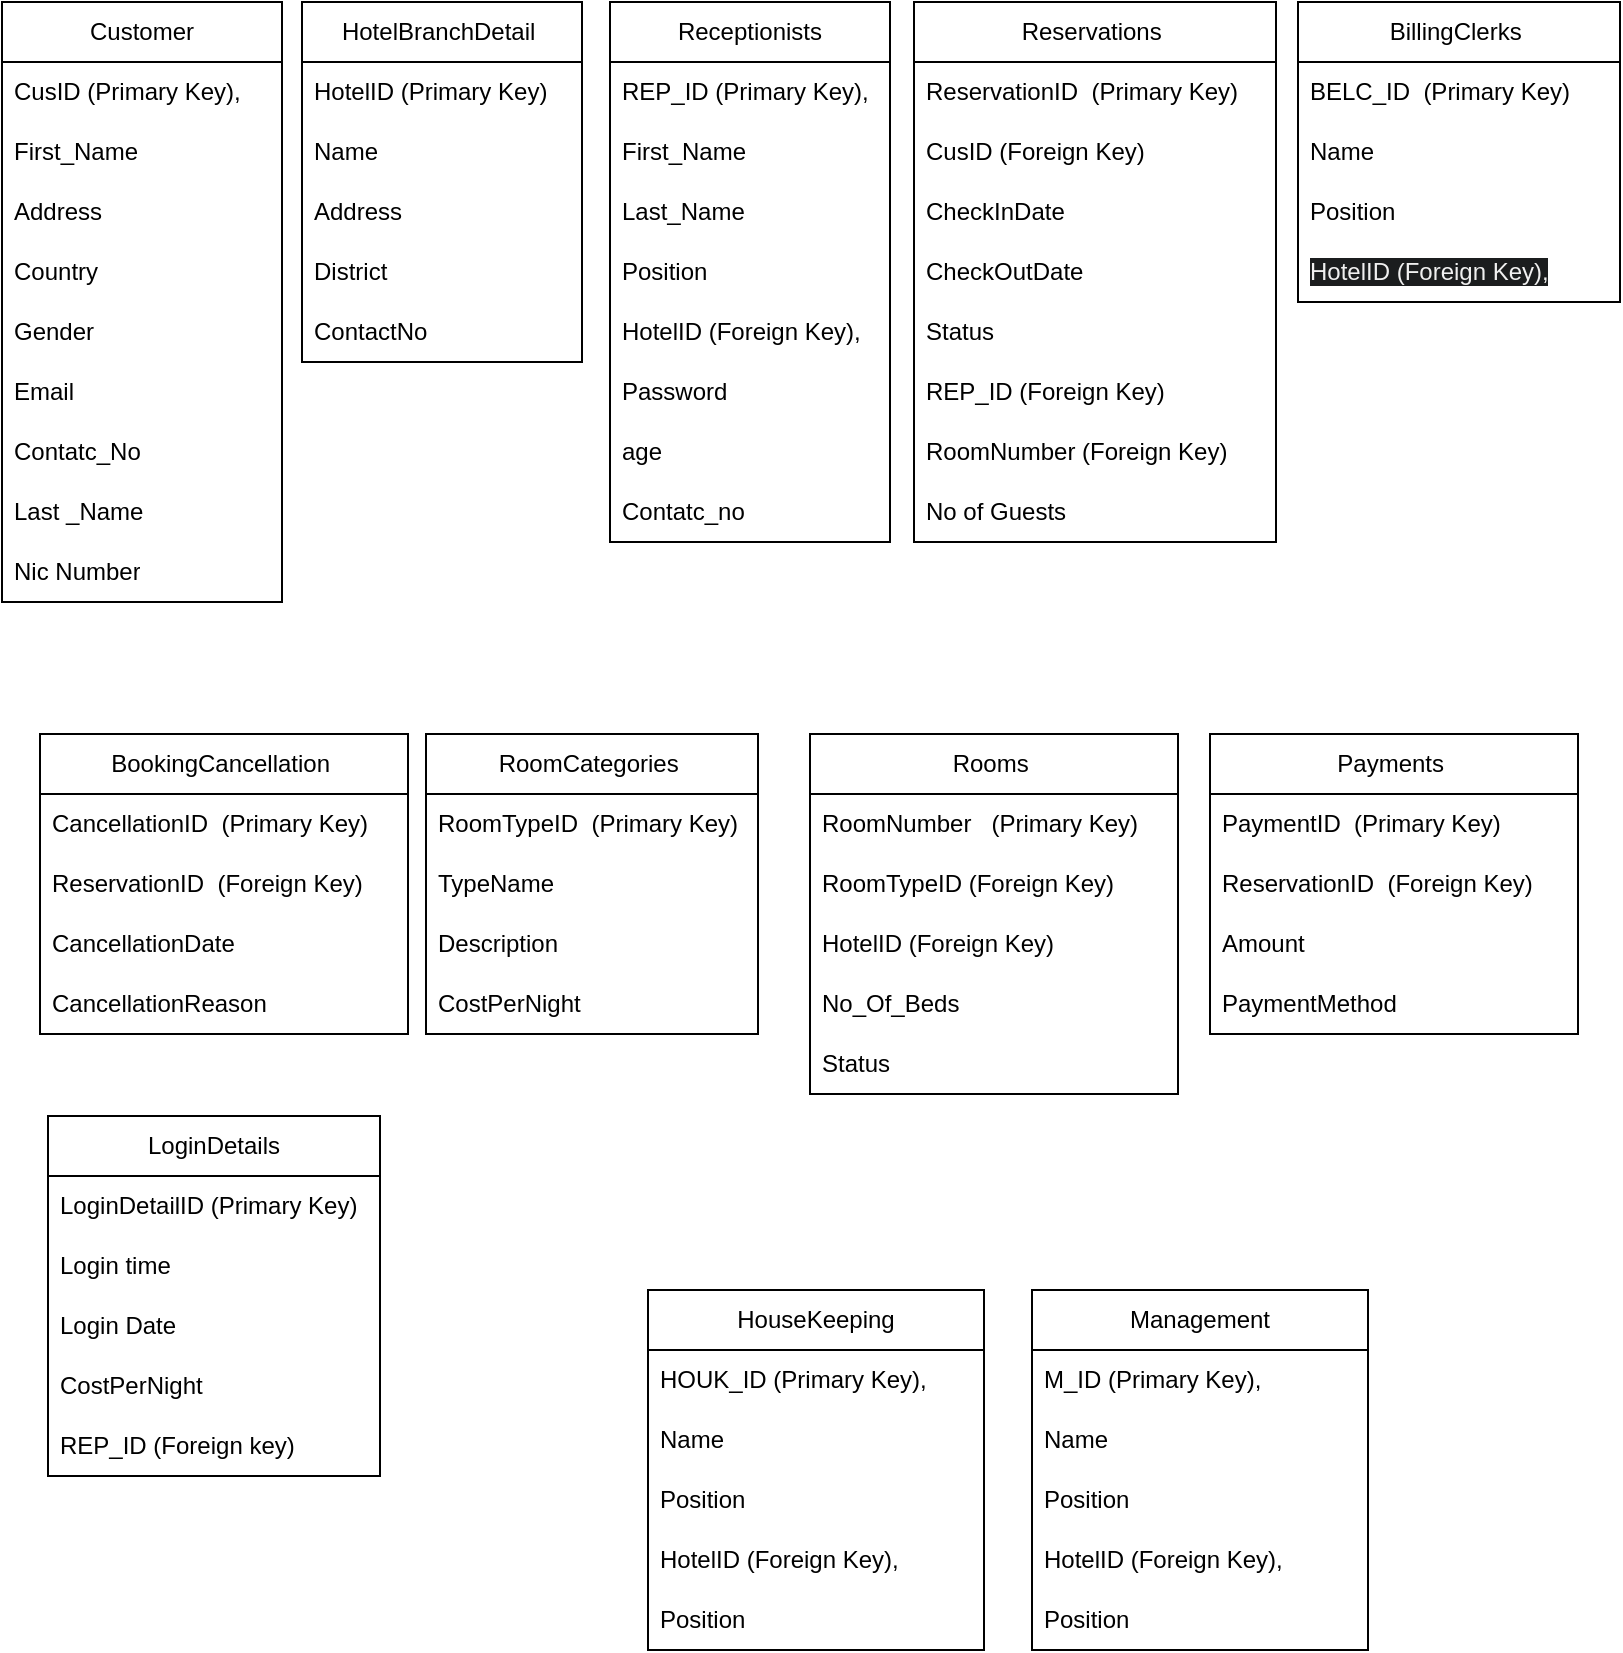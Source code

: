 <mxfile version="23.0.2" type="device">
  <diagram name="Page-1" id="SreyxP_jM1yPaFWcH0MW">
    <mxGraphModel dx="1276" dy="606" grid="0" gridSize="10" guides="1" tooltips="1" connect="1" arrows="1" fold="1" page="1" pageScale="1" pageWidth="850" pageHeight="1100" math="0" shadow="0">
      <root>
        <mxCell id="0" />
        <mxCell id="1" parent="0" />
        <mxCell id="x8Vk9N2oheQrWazXi7zm-5" value="Receptionists" style="swimlane;fontStyle=0;childLayout=stackLayout;horizontal=1;startSize=30;horizontalStack=0;resizeParent=1;resizeParentMax=0;resizeLast=0;collapsible=1;marginBottom=0;whiteSpace=wrap;html=1;" parent="1" vertex="1">
          <mxGeometry x="317" y="16" width="140" height="270" as="geometry">
            <mxRectangle x="549" y="50" width="114" height="87" as="alternateBounds" />
          </mxGeometry>
        </mxCell>
        <mxCell id="x8Vk9N2oheQrWazXi7zm-6" value="REP_ID (Primary Key)," style="text;strokeColor=none;fillColor=none;align=left;verticalAlign=middle;spacingLeft=4;spacingRight=4;overflow=hidden;points=[[0,0.5],[1,0.5]];portConstraint=eastwest;rotatable=0;whiteSpace=wrap;html=1;" parent="x8Vk9N2oheQrWazXi7zm-5" vertex="1">
          <mxGeometry y="30" width="140" height="30" as="geometry" />
        </mxCell>
        <mxCell id="x8Vk9N2oheQrWazXi7zm-7" value="First_Name" style="text;strokeColor=none;fillColor=none;align=left;verticalAlign=middle;spacingLeft=4;spacingRight=4;overflow=hidden;points=[[0,0.5],[1,0.5]];portConstraint=eastwest;rotatable=0;whiteSpace=wrap;html=1;" parent="x8Vk9N2oheQrWazXi7zm-5" vertex="1">
          <mxGeometry y="60" width="140" height="30" as="geometry" />
        </mxCell>
        <mxCell id="x8Vk9N2oheQrWazXi7zm-96" value="Last_Name" style="text;strokeColor=none;fillColor=none;align=left;verticalAlign=middle;spacingLeft=4;spacingRight=4;overflow=hidden;points=[[0,0.5],[1,0.5]];portConstraint=eastwest;rotatable=0;whiteSpace=wrap;html=1;" parent="x8Vk9N2oheQrWazXi7zm-5" vertex="1">
          <mxGeometry y="90" width="140" height="30" as="geometry" />
        </mxCell>
        <mxCell id="x8Vk9N2oheQrWazXi7zm-8" value="Position&amp;nbsp;" style="text;strokeColor=none;fillColor=none;align=left;verticalAlign=middle;spacingLeft=4;spacingRight=4;overflow=hidden;points=[[0,0.5],[1,0.5]];portConstraint=eastwest;rotatable=0;whiteSpace=wrap;html=1;" parent="x8Vk9N2oheQrWazXi7zm-5" vertex="1">
          <mxGeometry y="120" width="140" height="30" as="geometry" />
        </mxCell>
        <mxCell id="x8Vk9N2oheQrWazXi7zm-22" value="HotelID (Foreign Key)," style="text;strokeColor=none;fillColor=none;align=left;verticalAlign=middle;spacingLeft=4;spacingRight=4;overflow=hidden;points=[[0,0.5],[1,0.5]];portConstraint=eastwest;rotatable=0;whiteSpace=wrap;html=1;" parent="x8Vk9N2oheQrWazXi7zm-5" vertex="1">
          <mxGeometry y="150" width="140" height="30" as="geometry" />
        </mxCell>
        <mxCell id="x8Vk9N2oheQrWazXi7zm-95" value="Password" style="text;strokeColor=none;fillColor=none;align=left;verticalAlign=middle;spacingLeft=4;spacingRight=4;overflow=hidden;points=[[0,0.5],[1,0.5]];portConstraint=eastwest;rotatable=0;whiteSpace=wrap;html=1;" parent="x8Vk9N2oheQrWazXi7zm-5" vertex="1">
          <mxGeometry y="180" width="140" height="30" as="geometry" />
        </mxCell>
        <mxCell id="8ZPtFb6ZpbPKIC6yBNwS-1" value="age" style="text;strokeColor=none;fillColor=none;align=left;verticalAlign=middle;spacingLeft=4;spacingRight=4;overflow=hidden;points=[[0,0.5],[1,0.5]];portConstraint=eastwest;rotatable=0;whiteSpace=wrap;html=1;" parent="x8Vk9N2oheQrWazXi7zm-5" vertex="1">
          <mxGeometry y="210" width="140" height="30" as="geometry" />
        </mxCell>
        <mxCell id="8ZPtFb6ZpbPKIC6yBNwS-2" value="Contatc_no" style="text;strokeColor=none;fillColor=none;align=left;verticalAlign=middle;spacingLeft=4;spacingRight=4;overflow=hidden;points=[[0,0.5],[1,0.5]];portConstraint=eastwest;rotatable=0;whiteSpace=wrap;html=1;" parent="x8Vk9N2oheQrWazXi7zm-5" vertex="1">
          <mxGeometry y="240" width="140" height="30" as="geometry" />
        </mxCell>
        <mxCell id="x8Vk9N2oheQrWazXi7zm-9" value="HotelBranchDetail&amp;nbsp;" style="swimlane;fontStyle=0;childLayout=stackLayout;horizontal=1;startSize=30;horizontalStack=0;resizeParent=1;resizeParentMax=0;resizeLast=0;collapsible=1;marginBottom=0;whiteSpace=wrap;html=1;" parent="1" vertex="1">
          <mxGeometry x="163" y="16" width="140" height="180" as="geometry">
            <mxRectangle x="255" y="102" width="63" height="30" as="alternateBounds" />
          </mxGeometry>
        </mxCell>
        <mxCell id="x8Vk9N2oheQrWazXi7zm-10" value="HotelID (Primary Key)" style="text;strokeColor=none;fillColor=none;align=left;verticalAlign=middle;spacingLeft=4;spacingRight=4;overflow=hidden;points=[[0,0.5],[1,0.5]];portConstraint=eastwest;rotatable=0;whiteSpace=wrap;html=1;" parent="x8Vk9N2oheQrWazXi7zm-9" vertex="1">
          <mxGeometry y="30" width="140" height="30" as="geometry" />
        </mxCell>
        <mxCell id="x8Vk9N2oheQrWazXi7zm-11" value="Name" style="text;strokeColor=none;fillColor=none;align=left;verticalAlign=middle;spacingLeft=4;spacingRight=4;overflow=hidden;points=[[0,0.5],[1,0.5]];portConstraint=eastwest;rotatable=0;whiteSpace=wrap;html=1;" parent="x8Vk9N2oheQrWazXi7zm-9" vertex="1">
          <mxGeometry y="60" width="140" height="30" as="geometry" />
        </mxCell>
        <mxCell id="x8Vk9N2oheQrWazXi7zm-12" value="Address" style="text;strokeColor=none;fillColor=none;align=left;verticalAlign=middle;spacingLeft=4;spacingRight=4;overflow=hidden;points=[[0,0.5],[1,0.5]];portConstraint=eastwest;rotatable=0;whiteSpace=wrap;html=1;" parent="x8Vk9N2oheQrWazXi7zm-9" vertex="1">
          <mxGeometry y="90" width="140" height="30" as="geometry" />
        </mxCell>
        <mxCell id="x8Vk9N2oheQrWazXi7zm-13" value="District" style="text;strokeColor=none;fillColor=none;align=left;verticalAlign=middle;spacingLeft=4;spacingRight=4;overflow=hidden;points=[[0,0.5],[1,0.5]];portConstraint=eastwest;rotatable=0;whiteSpace=wrap;html=1;" parent="x8Vk9N2oheQrWazXi7zm-9" vertex="1">
          <mxGeometry y="120" width="140" height="30" as="geometry" />
        </mxCell>
        <mxCell id="rf_0G1fT5T1i6luG7WSL-1" value="ContactNo" style="text;strokeColor=none;fillColor=none;align=left;verticalAlign=middle;spacingLeft=4;spacingRight=4;overflow=hidden;points=[[0,0.5],[1,0.5]];portConstraint=eastwest;rotatable=0;whiteSpace=wrap;html=1;" parent="x8Vk9N2oheQrWazXi7zm-9" vertex="1">
          <mxGeometry y="150" width="140" height="30" as="geometry" />
        </mxCell>
        <mxCell id="x8Vk9N2oheQrWazXi7zm-14" value="Customer" style="swimlane;fontStyle=0;childLayout=stackLayout;horizontal=1;startSize=30;horizontalStack=0;resizeParent=1;resizeParentMax=0;resizeLast=0;collapsible=1;marginBottom=0;whiteSpace=wrap;html=1;" parent="1" vertex="1">
          <mxGeometry x="13" y="16" width="140" height="300" as="geometry" />
        </mxCell>
        <mxCell id="x8Vk9N2oheQrWazXi7zm-15" value="CusID (Primary Key)," style="text;strokeColor=none;fillColor=none;align=left;verticalAlign=middle;spacingLeft=4;spacingRight=4;overflow=hidden;points=[[0,0.5],[1,0.5]];portConstraint=eastwest;rotatable=0;whiteSpace=wrap;html=1;" parent="x8Vk9N2oheQrWazXi7zm-14" vertex="1">
          <mxGeometry y="30" width="140" height="30" as="geometry" />
        </mxCell>
        <mxCell id="x8Vk9N2oheQrWazXi7zm-16" value="First_Name" style="text;strokeColor=none;fillColor=none;align=left;verticalAlign=middle;spacingLeft=4;spacingRight=4;overflow=hidden;points=[[0,0.5],[1,0.5]];portConstraint=eastwest;rotatable=0;whiteSpace=wrap;html=1;" parent="x8Vk9N2oheQrWazXi7zm-14" vertex="1">
          <mxGeometry y="60" width="140" height="30" as="geometry" />
        </mxCell>
        <mxCell id="x8Vk9N2oheQrWazXi7zm-17" value="Address" style="text;strokeColor=none;fillColor=none;align=left;verticalAlign=middle;spacingLeft=4;spacingRight=4;overflow=hidden;points=[[0,0.5],[1,0.5]];portConstraint=eastwest;rotatable=0;whiteSpace=wrap;html=1;" parent="x8Vk9N2oheQrWazXi7zm-14" vertex="1">
          <mxGeometry y="90" width="140" height="30" as="geometry" />
        </mxCell>
        <mxCell id="x8Vk9N2oheQrWazXi7zm-18" value="Country" style="text;strokeColor=none;fillColor=none;align=left;verticalAlign=middle;spacingLeft=4;spacingRight=4;overflow=hidden;points=[[0,0.5],[1,0.5]];portConstraint=eastwest;rotatable=0;whiteSpace=wrap;html=1;" parent="x8Vk9N2oheQrWazXi7zm-14" vertex="1">
          <mxGeometry y="120" width="140" height="30" as="geometry" />
        </mxCell>
        <mxCell id="x8Vk9N2oheQrWazXi7zm-19" value="Gender" style="text;strokeColor=none;fillColor=none;align=left;verticalAlign=middle;spacingLeft=4;spacingRight=4;overflow=hidden;points=[[0,0.5],[1,0.5]];portConstraint=eastwest;rotatable=0;whiteSpace=wrap;html=1;" parent="x8Vk9N2oheQrWazXi7zm-14" vertex="1">
          <mxGeometry y="150" width="140" height="30" as="geometry" />
        </mxCell>
        <mxCell id="x8Vk9N2oheQrWazXi7zm-20" value="Email" style="text;strokeColor=none;fillColor=none;align=left;verticalAlign=middle;spacingLeft=4;spacingRight=4;overflow=hidden;points=[[0,0.5],[1,0.5]];portConstraint=eastwest;rotatable=0;whiteSpace=wrap;html=1;" parent="x8Vk9N2oheQrWazXi7zm-14" vertex="1">
          <mxGeometry y="180" width="140" height="30" as="geometry" />
        </mxCell>
        <mxCell id="x8Vk9N2oheQrWazXi7zm-21" value="Contatc_No" style="text;strokeColor=none;fillColor=none;align=left;verticalAlign=middle;spacingLeft=4;spacingRight=4;overflow=hidden;points=[[0,0.5],[1,0.5]];portConstraint=eastwest;rotatable=0;whiteSpace=wrap;html=1;" parent="x8Vk9N2oheQrWazXi7zm-14" vertex="1">
          <mxGeometry y="210" width="140" height="30" as="geometry" />
        </mxCell>
        <mxCell id="1UYwV36noJyVOJPW6krF-1" value="Last _Name" style="text;strokeColor=none;fillColor=none;align=left;verticalAlign=middle;spacingLeft=4;spacingRight=4;overflow=hidden;points=[[0,0.5],[1,0.5]];portConstraint=eastwest;rotatable=0;whiteSpace=wrap;html=1;" parent="x8Vk9N2oheQrWazXi7zm-14" vertex="1">
          <mxGeometry y="240" width="140" height="30" as="geometry" />
        </mxCell>
        <mxCell id="jl8sMAaMoOpxOErg7GL6-1" value="Nic Number" style="text;strokeColor=none;fillColor=none;align=left;verticalAlign=middle;spacingLeft=4;spacingRight=4;overflow=hidden;points=[[0,0.5],[1,0.5]];portConstraint=eastwest;rotatable=0;whiteSpace=wrap;html=1;" parent="x8Vk9N2oheQrWazXi7zm-14" vertex="1">
          <mxGeometry y="270" width="140" height="30" as="geometry" />
        </mxCell>
        <mxCell id="x8Vk9N2oheQrWazXi7zm-37" value="BillingClerks&amp;nbsp;" style="swimlane;fontStyle=0;childLayout=stackLayout;horizontal=1;startSize=30;horizontalStack=0;resizeParent=1;resizeParentMax=0;resizeLast=0;collapsible=1;marginBottom=0;whiteSpace=wrap;html=1;" parent="1" vertex="1">
          <mxGeometry x="661" y="16" width="161" height="150" as="geometry">
            <mxRectangle x="255" y="102" width="63" height="30" as="alternateBounds" />
          </mxGeometry>
        </mxCell>
        <mxCell id="x8Vk9N2oheQrWazXi7zm-38" value="BELC_ID&amp;nbsp;&amp;nbsp;(Primary Key)" style="text;strokeColor=none;fillColor=none;align=left;verticalAlign=middle;spacingLeft=4;spacingRight=4;overflow=hidden;points=[[0,0.5],[1,0.5]];portConstraint=eastwest;rotatable=0;whiteSpace=wrap;html=1;" parent="x8Vk9N2oheQrWazXi7zm-37" vertex="1">
          <mxGeometry y="30" width="161" height="30" as="geometry" />
        </mxCell>
        <mxCell id="x8Vk9N2oheQrWazXi7zm-39" value="Name" style="text;strokeColor=none;fillColor=none;align=left;verticalAlign=middle;spacingLeft=4;spacingRight=4;overflow=hidden;points=[[0,0.5],[1,0.5]];portConstraint=eastwest;rotatable=0;whiteSpace=wrap;html=1;" parent="x8Vk9N2oheQrWazXi7zm-37" vertex="1">
          <mxGeometry y="60" width="161" height="30" as="geometry" />
        </mxCell>
        <mxCell id="x8Vk9N2oheQrWazXi7zm-40" value="Position&amp;nbsp;" style="text;strokeColor=none;fillColor=none;align=left;verticalAlign=middle;spacingLeft=4;spacingRight=4;overflow=hidden;points=[[0,0.5],[1,0.5]];portConstraint=eastwest;rotatable=0;whiteSpace=wrap;html=1;" parent="x8Vk9N2oheQrWazXi7zm-37" vertex="1">
          <mxGeometry y="90" width="161" height="30" as="geometry" />
        </mxCell>
        <mxCell id="x8Vk9N2oheQrWazXi7zm-41" value="&lt;span style=&quot;color: rgb(240, 240, 240); font-family: Helvetica; font-size: 12px; font-style: normal; font-variant-ligatures: normal; font-variant-caps: normal; font-weight: 400; letter-spacing: normal; orphans: 2; text-align: left; text-indent: 0px; text-transform: none; widows: 2; word-spacing: 0px; -webkit-text-stroke-width: 0px; background-color: rgb(27, 29, 30); text-decoration-thickness: initial; text-decoration-style: initial; text-decoration-color: initial; float: none; display: inline !important;&quot;&gt;HotelID (Foreign Key),&lt;/span&gt;" style="text;strokeColor=none;fillColor=none;align=left;verticalAlign=middle;spacingLeft=4;spacingRight=4;overflow=hidden;points=[[0,0.5],[1,0.5]];portConstraint=eastwest;rotatable=0;whiteSpace=wrap;html=1;" parent="x8Vk9N2oheQrWazXi7zm-37" vertex="1">
          <mxGeometry y="120" width="161" height="30" as="geometry" />
        </mxCell>
        <mxCell id="x8Vk9N2oheQrWazXi7zm-42" value="Reservations&amp;nbsp;" style="swimlane;fontStyle=0;childLayout=stackLayout;horizontal=1;startSize=30;horizontalStack=0;resizeParent=1;resizeParentMax=0;resizeLast=0;collapsible=1;marginBottom=0;whiteSpace=wrap;html=1;" parent="1" vertex="1">
          <mxGeometry x="469" y="16" width="181" height="270" as="geometry">
            <mxRectangle x="255" y="102" width="63" height="30" as="alternateBounds" />
          </mxGeometry>
        </mxCell>
        <mxCell id="x8Vk9N2oheQrWazXi7zm-43" value="ReservationID&amp;nbsp;&amp;nbsp;(Primary Key)" style="text;strokeColor=none;fillColor=none;align=left;verticalAlign=middle;spacingLeft=4;spacingRight=4;overflow=hidden;points=[[0,0.5],[1,0.5]];portConstraint=eastwest;rotatable=0;whiteSpace=wrap;html=1;" parent="x8Vk9N2oheQrWazXi7zm-42" vertex="1">
          <mxGeometry y="30" width="181" height="30" as="geometry" />
        </mxCell>
        <mxCell id="x8Vk9N2oheQrWazXi7zm-44" value="CusID (Foreign Key)" style="text;strokeColor=none;fillColor=none;align=left;verticalAlign=middle;spacingLeft=4;spacingRight=4;overflow=hidden;points=[[0,0.5],[1,0.5]];portConstraint=eastwest;rotatable=0;whiteSpace=wrap;html=1;" parent="x8Vk9N2oheQrWazXi7zm-42" vertex="1">
          <mxGeometry y="60" width="181" height="30" as="geometry" />
        </mxCell>
        <mxCell id="x8Vk9N2oheQrWazXi7zm-45" value="CheckInDate&amp;nbsp;" style="text;strokeColor=none;fillColor=none;align=left;verticalAlign=middle;spacingLeft=4;spacingRight=4;overflow=hidden;points=[[0,0.5],[1,0.5]];portConstraint=eastwest;rotatable=0;whiteSpace=wrap;html=1;" parent="x8Vk9N2oheQrWazXi7zm-42" vertex="1">
          <mxGeometry y="90" width="181" height="30" as="geometry" />
        </mxCell>
        <mxCell id="x8Vk9N2oheQrWazXi7zm-46" value="CheckOutDate&amp;nbsp;" style="text;strokeColor=none;fillColor=none;align=left;verticalAlign=middle;spacingLeft=4;spacingRight=4;overflow=hidden;points=[[0,0.5],[1,0.5]];portConstraint=eastwest;rotatable=0;whiteSpace=wrap;html=1;" parent="x8Vk9N2oheQrWazXi7zm-42" vertex="1">
          <mxGeometry y="120" width="181" height="30" as="geometry" />
        </mxCell>
        <mxCell id="x8Vk9N2oheQrWazXi7zm-47" value="Status" style="text;strokeColor=none;fillColor=none;align=left;verticalAlign=middle;spacingLeft=4;spacingRight=4;overflow=hidden;points=[[0,0.5],[1,0.5]];portConstraint=eastwest;rotatable=0;whiteSpace=wrap;html=1;" parent="x8Vk9N2oheQrWazXi7zm-42" vertex="1">
          <mxGeometry y="150" width="181" height="30" as="geometry" />
        </mxCell>
        <mxCell id="x8Vk9N2oheQrWazXi7zm-48" value="REP_ID (Foreign Key)" style="text;strokeColor=none;fillColor=none;align=left;verticalAlign=middle;spacingLeft=4;spacingRight=4;overflow=hidden;points=[[0,0.5],[1,0.5]];portConstraint=eastwest;rotatable=0;whiteSpace=wrap;html=1;" parent="x8Vk9N2oheQrWazXi7zm-42" vertex="1">
          <mxGeometry y="180" width="181" height="30" as="geometry" />
        </mxCell>
        <mxCell id="x8Vk9N2oheQrWazXi7zm-68" value="RoomNumber (Foreign Key)" style="text;strokeColor=none;fillColor=none;align=left;verticalAlign=middle;spacingLeft=4;spacingRight=4;overflow=hidden;points=[[0,0.5],[1,0.5]];portConstraint=eastwest;rotatable=0;whiteSpace=wrap;html=1;" parent="x8Vk9N2oheQrWazXi7zm-42" vertex="1">
          <mxGeometry y="210" width="181" height="30" as="geometry" />
        </mxCell>
        <mxCell id="uBPMJsVDM2TWTW8LKVR5-1" value="No of Guests&amp;nbsp;" style="text;strokeColor=none;fillColor=none;align=left;verticalAlign=middle;spacingLeft=4;spacingRight=4;overflow=hidden;points=[[0,0.5],[1,0.5]];portConstraint=eastwest;rotatable=0;whiteSpace=wrap;html=1;" vertex="1" parent="x8Vk9N2oheQrWazXi7zm-42">
          <mxGeometry y="240" width="181" height="30" as="geometry" />
        </mxCell>
        <mxCell id="x8Vk9N2oheQrWazXi7zm-50" value="RoomCategories&amp;nbsp;" style="swimlane;fontStyle=0;childLayout=stackLayout;horizontal=1;startSize=30;horizontalStack=0;resizeParent=1;resizeParentMax=0;resizeLast=0;collapsible=1;marginBottom=0;whiteSpace=wrap;html=1;" parent="1" vertex="1">
          <mxGeometry x="225" y="382" width="166" height="150" as="geometry">
            <mxRectangle x="255" y="102" width="63" height="30" as="alternateBounds" />
          </mxGeometry>
        </mxCell>
        <mxCell id="x8Vk9N2oheQrWazXi7zm-51" value="RoomTypeID&amp;nbsp;&amp;nbsp;(Primary Key)" style="text;strokeColor=none;fillColor=none;align=left;verticalAlign=middle;spacingLeft=4;spacingRight=4;overflow=hidden;points=[[0,0.5],[1,0.5]];portConstraint=eastwest;rotatable=0;whiteSpace=wrap;html=1;" parent="x8Vk9N2oheQrWazXi7zm-50" vertex="1">
          <mxGeometry y="30" width="166" height="30" as="geometry" />
        </mxCell>
        <mxCell id="x8Vk9N2oheQrWazXi7zm-52" value="TypeName&amp;nbsp;" style="text;strokeColor=none;fillColor=none;align=left;verticalAlign=middle;spacingLeft=4;spacingRight=4;overflow=hidden;points=[[0,0.5],[1,0.5]];portConstraint=eastwest;rotatable=0;whiteSpace=wrap;html=1;" parent="x8Vk9N2oheQrWazXi7zm-50" vertex="1">
          <mxGeometry y="60" width="166" height="30" as="geometry" />
        </mxCell>
        <mxCell id="x8Vk9N2oheQrWazXi7zm-53" value="Description&amp;nbsp;" style="text;strokeColor=none;fillColor=none;align=left;verticalAlign=middle;spacingLeft=4;spacingRight=4;overflow=hidden;points=[[0,0.5],[1,0.5]];portConstraint=eastwest;rotatable=0;whiteSpace=wrap;html=1;" parent="x8Vk9N2oheQrWazXi7zm-50" vertex="1">
          <mxGeometry y="90" width="166" height="30" as="geometry" />
        </mxCell>
        <mxCell id="x8Vk9N2oheQrWazXi7zm-54" value="CostPerNight&amp;nbsp;" style="text;strokeColor=none;fillColor=none;align=left;verticalAlign=middle;spacingLeft=4;spacingRight=4;overflow=hidden;points=[[0,0.5],[1,0.5]];portConstraint=eastwest;rotatable=0;whiteSpace=wrap;html=1;" parent="x8Vk9N2oheQrWazXi7zm-50" vertex="1">
          <mxGeometry y="120" width="166" height="30" as="geometry" />
        </mxCell>
        <mxCell id="x8Vk9N2oheQrWazXi7zm-55" value="Rooms&amp;nbsp;" style="swimlane;fontStyle=0;childLayout=stackLayout;horizontal=1;startSize=30;horizontalStack=0;resizeParent=1;resizeParentMax=0;resizeLast=0;collapsible=1;marginBottom=0;whiteSpace=wrap;html=1;" parent="1" vertex="1">
          <mxGeometry x="417" y="382" width="184" height="180" as="geometry">
            <mxRectangle x="255" y="102" width="63" height="30" as="alternateBounds" />
          </mxGeometry>
        </mxCell>
        <mxCell id="x8Vk9N2oheQrWazXi7zm-56" value="RoomNumber&amp;nbsp;&amp;nbsp; (Primary Key)" style="text;strokeColor=none;fillColor=none;align=left;verticalAlign=middle;spacingLeft=4;spacingRight=4;overflow=hidden;points=[[0,0.5],[1,0.5]];portConstraint=eastwest;rotatable=0;whiteSpace=wrap;html=1;" parent="x8Vk9N2oheQrWazXi7zm-55" vertex="1">
          <mxGeometry y="30" width="184" height="30" as="geometry" />
        </mxCell>
        <mxCell id="x8Vk9N2oheQrWazXi7zm-58" value="RoomTypeID (Foreign Key)" style="text;strokeColor=none;fillColor=none;align=left;verticalAlign=middle;spacingLeft=4;spacingRight=4;overflow=hidden;points=[[0,0.5],[1,0.5]];portConstraint=eastwest;rotatable=0;whiteSpace=wrap;html=1;" parent="x8Vk9N2oheQrWazXi7zm-55" vertex="1">
          <mxGeometry y="60" width="184" height="30" as="geometry" />
        </mxCell>
        <mxCell id="x8Vk9N2oheQrWazXi7zm-59" value="HotelID (Foreign Key)" style="text;strokeColor=none;fillColor=none;align=left;verticalAlign=middle;spacingLeft=4;spacingRight=4;overflow=hidden;points=[[0,0.5],[1,0.5]];portConstraint=eastwest;rotatable=0;whiteSpace=wrap;html=1;" parent="x8Vk9N2oheQrWazXi7zm-55" vertex="1">
          <mxGeometry y="90" width="184" height="30" as="geometry" />
        </mxCell>
        <mxCell id="Xg6WzoYeBvKNlihL9Pze-2" value="No_Of_Beds" style="text;strokeColor=none;fillColor=none;align=left;verticalAlign=middle;spacingLeft=4;spacingRight=4;overflow=hidden;points=[[0,0.5],[1,0.5]];portConstraint=eastwest;rotatable=0;whiteSpace=wrap;html=1;" parent="x8Vk9N2oheQrWazXi7zm-55" vertex="1">
          <mxGeometry y="120" width="184" height="30" as="geometry" />
        </mxCell>
        <mxCell id="x8Vk9N2oheQrWazXi7zm-57" value="Status&amp;nbsp;" style="text;strokeColor=none;fillColor=none;align=left;verticalAlign=middle;spacingLeft=4;spacingRight=4;overflow=hidden;points=[[0,0.5],[1,0.5]];portConstraint=eastwest;rotatable=0;whiteSpace=wrap;html=1;" parent="x8Vk9N2oheQrWazXi7zm-55" vertex="1">
          <mxGeometry y="150" width="184" height="30" as="geometry" />
        </mxCell>
        <mxCell id="x8Vk9N2oheQrWazXi7zm-61" value="Payments&amp;nbsp;" style="swimlane;fontStyle=0;childLayout=stackLayout;horizontal=1;startSize=30;horizontalStack=0;resizeParent=1;resizeParentMax=0;resizeLast=0;collapsible=1;marginBottom=0;whiteSpace=wrap;html=1;" parent="1" vertex="1">
          <mxGeometry x="617" y="382" width="184" height="150" as="geometry">
            <mxRectangle x="255" y="102" width="63" height="30" as="alternateBounds" />
          </mxGeometry>
        </mxCell>
        <mxCell id="x8Vk9N2oheQrWazXi7zm-62" value="PaymentID&amp;nbsp;&amp;nbsp;(Primary Key)" style="text;strokeColor=none;fillColor=none;align=left;verticalAlign=middle;spacingLeft=4;spacingRight=4;overflow=hidden;points=[[0,0.5],[1,0.5]];portConstraint=eastwest;rotatable=0;whiteSpace=wrap;html=1;" parent="x8Vk9N2oheQrWazXi7zm-61" vertex="1">
          <mxGeometry y="30" width="184" height="30" as="geometry" />
        </mxCell>
        <mxCell id="x8Vk9N2oheQrWazXi7zm-64" value="ReservationID&amp;nbsp;&amp;nbsp;(Foreign Key)" style="text;strokeColor=none;fillColor=none;align=left;verticalAlign=middle;spacingLeft=4;spacingRight=4;overflow=hidden;points=[[0,0.5],[1,0.5]];portConstraint=eastwest;rotatable=0;whiteSpace=wrap;html=1;" parent="x8Vk9N2oheQrWazXi7zm-61" vertex="1">
          <mxGeometry y="60" width="184" height="30" as="geometry" />
        </mxCell>
        <mxCell id="x8Vk9N2oheQrWazXi7zm-65" value="Amount&amp;nbsp;" style="text;strokeColor=none;fillColor=none;align=left;verticalAlign=middle;spacingLeft=4;spacingRight=4;overflow=hidden;points=[[0,0.5],[1,0.5]];portConstraint=eastwest;rotatable=0;whiteSpace=wrap;html=1;" parent="x8Vk9N2oheQrWazXi7zm-61" vertex="1">
          <mxGeometry y="90" width="184" height="30" as="geometry" />
        </mxCell>
        <mxCell id="x8Vk9N2oheQrWazXi7zm-66" value="PaymentMethod&amp;nbsp;" style="text;strokeColor=none;fillColor=none;align=left;verticalAlign=middle;spacingLeft=4;spacingRight=4;overflow=hidden;points=[[0,0.5],[1,0.5]];portConstraint=eastwest;rotatable=0;whiteSpace=wrap;html=1;" parent="x8Vk9N2oheQrWazXi7zm-61" vertex="1">
          <mxGeometry y="120" width="184" height="30" as="geometry" />
        </mxCell>
        <mxCell id="x8Vk9N2oheQrWazXi7zm-69" value="BookingCancellation&amp;nbsp;" style="swimlane;fontStyle=0;childLayout=stackLayout;horizontal=1;startSize=30;horizontalStack=0;resizeParent=1;resizeParentMax=0;resizeLast=0;collapsible=1;marginBottom=0;whiteSpace=wrap;html=1;" parent="1" vertex="1">
          <mxGeometry x="32" y="382" width="184" height="150" as="geometry">
            <mxRectangle x="255" y="102" width="63" height="30" as="alternateBounds" />
          </mxGeometry>
        </mxCell>
        <mxCell id="x8Vk9N2oheQrWazXi7zm-70" value="CancellationID&amp;nbsp;&amp;nbsp;(Primary Key)" style="text;strokeColor=none;fillColor=none;align=left;verticalAlign=middle;spacingLeft=4;spacingRight=4;overflow=hidden;points=[[0,0.5],[1,0.5]];portConstraint=eastwest;rotatable=0;whiteSpace=wrap;html=1;" parent="x8Vk9N2oheQrWazXi7zm-69" vertex="1">
          <mxGeometry y="30" width="184" height="30" as="geometry" />
        </mxCell>
        <mxCell id="x8Vk9N2oheQrWazXi7zm-71" value="ReservationID&amp;nbsp;&amp;nbsp;(Foreign Key)" style="text;strokeColor=none;fillColor=none;align=left;verticalAlign=middle;spacingLeft=4;spacingRight=4;overflow=hidden;points=[[0,0.5],[1,0.5]];portConstraint=eastwest;rotatable=0;whiteSpace=wrap;html=1;" parent="x8Vk9N2oheQrWazXi7zm-69" vertex="1">
          <mxGeometry y="60" width="184" height="30" as="geometry" />
        </mxCell>
        <mxCell id="x8Vk9N2oheQrWazXi7zm-72" value="CancellationDate&amp;nbsp;" style="text;strokeColor=none;fillColor=none;align=left;verticalAlign=middle;spacingLeft=4;spacingRight=4;overflow=hidden;points=[[0,0.5],[1,0.5]];portConstraint=eastwest;rotatable=0;whiteSpace=wrap;html=1;" parent="x8Vk9N2oheQrWazXi7zm-69" vertex="1">
          <mxGeometry y="90" width="184" height="30" as="geometry" />
        </mxCell>
        <mxCell id="x8Vk9N2oheQrWazXi7zm-73" value="CancellationReason&amp;nbsp;" style="text;strokeColor=none;fillColor=none;align=left;verticalAlign=middle;spacingLeft=4;spacingRight=4;overflow=hidden;points=[[0,0.5],[1,0.5]];portConstraint=eastwest;rotatable=0;whiteSpace=wrap;html=1;" parent="x8Vk9N2oheQrWazXi7zm-69" vertex="1">
          <mxGeometry y="120" width="184" height="30" as="geometry" />
        </mxCell>
        <mxCell id="x8Vk9N2oheQrWazXi7zm-75" value="HouseKeeping" style="swimlane;fontStyle=0;childLayout=stackLayout;horizontal=1;startSize=30;horizontalStack=0;resizeParent=1;resizeParentMax=0;resizeLast=0;collapsible=1;marginBottom=0;whiteSpace=wrap;html=1;" parent="1" vertex="1">
          <mxGeometry x="336" y="660" width="168" height="180" as="geometry">
            <mxRectangle x="549" y="50" width="114" height="87" as="alternateBounds" />
          </mxGeometry>
        </mxCell>
        <mxCell id="x8Vk9N2oheQrWazXi7zm-76" value="HOUK_ID (Primary Key)," style="text;strokeColor=none;fillColor=none;align=left;verticalAlign=middle;spacingLeft=4;spacingRight=4;overflow=hidden;points=[[0,0.5],[1,0.5]];portConstraint=eastwest;rotatable=0;whiteSpace=wrap;html=1;" parent="x8Vk9N2oheQrWazXi7zm-75" vertex="1">
          <mxGeometry y="30" width="168" height="30" as="geometry" />
        </mxCell>
        <mxCell id="x8Vk9N2oheQrWazXi7zm-77" value="Name&amp;nbsp;" style="text;strokeColor=none;fillColor=none;align=left;verticalAlign=middle;spacingLeft=4;spacingRight=4;overflow=hidden;points=[[0,0.5],[1,0.5]];portConstraint=eastwest;rotatable=0;whiteSpace=wrap;html=1;" parent="x8Vk9N2oheQrWazXi7zm-75" vertex="1">
          <mxGeometry y="60" width="168" height="30" as="geometry" />
        </mxCell>
        <mxCell id="x8Vk9N2oheQrWazXi7zm-78" value="Position&amp;nbsp;" style="text;strokeColor=none;fillColor=none;align=left;verticalAlign=middle;spacingLeft=4;spacingRight=4;overflow=hidden;points=[[0,0.5],[1,0.5]];portConstraint=eastwest;rotatable=0;whiteSpace=wrap;html=1;" parent="x8Vk9N2oheQrWazXi7zm-75" vertex="1">
          <mxGeometry y="90" width="168" height="30" as="geometry" />
        </mxCell>
        <mxCell id="x8Vk9N2oheQrWazXi7zm-79" value="HotelID (Foreign Key)," style="text;strokeColor=none;fillColor=none;align=left;verticalAlign=middle;spacingLeft=4;spacingRight=4;overflow=hidden;points=[[0,0.5],[1,0.5]];portConstraint=eastwest;rotatable=0;whiteSpace=wrap;html=1;" parent="x8Vk9N2oheQrWazXi7zm-75" vertex="1">
          <mxGeometry y="120" width="168" height="30" as="geometry" />
        </mxCell>
        <mxCell id="x8Vk9N2oheQrWazXi7zm-80" value="Position&amp;nbsp;" style="text;strokeColor=none;fillColor=none;align=left;verticalAlign=middle;spacingLeft=4;spacingRight=4;overflow=hidden;points=[[0,0.5],[1,0.5]];portConstraint=eastwest;rotatable=0;whiteSpace=wrap;html=1;" parent="x8Vk9N2oheQrWazXi7zm-75" vertex="1">
          <mxGeometry y="150" width="168" height="30" as="geometry" />
        </mxCell>
        <mxCell id="x8Vk9N2oheQrWazXi7zm-81" value="Management" style="swimlane;fontStyle=0;childLayout=stackLayout;horizontal=1;startSize=30;horizontalStack=0;resizeParent=1;resizeParentMax=0;resizeLast=0;collapsible=1;marginBottom=0;whiteSpace=wrap;html=1;" parent="1" vertex="1">
          <mxGeometry x="528" y="660" width="168" height="180" as="geometry">
            <mxRectangle x="549" y="50" width="114" height="87" as="alternateBounds" />
          </mxGeometry>
        </mxCell>
        <mxCell id="x8Vk9N2oheQrWazXi7zm-82" value="M_ID (Primary Key)," style="text;strokeColor=none;fillColor=none;align=left;verticalAlign=middle;spacingLeft=4;spacingRight=4;overflow=hidden;points=[[0,0.5],[1,0.5]];portConstraint=eastwest;rotatable=0;whiteSpace=wrap;html=1;" parent="x8Vk9N2oheQrWazXi7zm-81" vertex="1">
          <mxGeometry y="30" width="168" height="30" as="geometry" />
        </mxCell>
        <mxCell id="x8Vk9N2oheQrWazXi7zm-83" value="Name&amp;nbsp;" style="text;strokeColor=none;fillColor=none;align=left;verticalAlign=middle;spacingLeft=4;spacingRight=4;overflow=hidden;points=[[0,0.5],[1,0.5]];portConstraint=eastwest;rotatable=0;whiteSpace=wrap;html=1;" parent="x8Vk9N2oheQrWazXi7zm-81" vertex="1">
          <mxGeometry y="60" width="168" height="30" as="geometry" />
        </mxCell>
        <mxCell id="x8Vk9N2oheQrWazXi7zm-84" value="Position&amp;nbsp;" style="text;strokeColor=none;fillColor=none;align=left;verticalAlign=middle;spacingLeft=4;spacingRight=4;overflow=hidden;points=[[0,0.5],[1,0.5]];portConstraint=eastwest;rotatable=0;whiteSpace=wrap;html=1;" parent="x8Vk9N2oheQrWazXi7zm-81" vertex="1">
          <mxGeometry y="90" width="168" height="30" as="geometry" />
        </mxCell>
        <mxCell id="x8Vk9N2oheQrWazXi7zm-85" value="HotelID (Foreign Key)," style="text;strokeColor=none;fillColor=none;align=left;verticalAlign=middle;spacingLeft=4;spacingRight=4;overflow=hidden;points=[[0,0.5],[1,0.5]];portConstraint=eastwest;rotatable=0;whiteSpace=wrap;html=1;" parent="x8Vk9N2oheQrWazXi7zm-81" vertex="1">
          <mxGeometry y="120" width="168" height="30" as="geometry" />
        </mxCell>
        <mxCell id="x8Vk9N2oheQrWazXi7zm-86" value="Position&amp;nbsp;" style="text;strokeColor=none;fillColor=none;align=left;verticalAlign=middle;spacingLeft=4;spacingRight=4;overflow=hidden;points=[[0,0.5],[1,0.5]];portConstraint=eastwest;rotatable=0;whiteSpace=wrap;html=1;" parent="x8Vk9N2oheQrWazXi7zm-81" vertex="1">
          <mxGeometry y="150" width="168" height="30" as="geometry" />
        </mxCell>
        <mxCell id="BDDO1T1K1akOjpKGYH5j-1" value="LoginDetails" style="swimlane;fontStyle=0;childLayout=stackLayout;horizontal=1;startSize=30;horizontalStack=0;resizeParent=1;resizeParentMax=0;resizeLast=0;collapsible=1;marginBottom=0;whiteSpace=wrap;html=1;" parent="1" vertex="1">
          <mxGeometry x="36" y="573" width="166" height="180" as="geometry">
            <mxRectangle x="255" y="102" width="63" height="30" as="alternateBounds" />
          </mxGeometry>
        </mxCell>
        <mxCell id="BDDO1T1K1akOjpKGYH5j-2" value="LoginDetailID (Primary Key)" style="text;strokeColor=none;fillColor=none;align=left;verticalAlign=middle;spacingLeft=4;spacingRight=4;overflow=hidden;points=[[0,0.5],[1,0.5]];portConstraint=eastwest;rotatable=0;whiteSpace=wrap;html=1;" parent="BDDO1T1K1akOjpKGYH5j-1" vertex="1">
          <mxGeometry y="30" width="166" height="30" as="geometry" />
        </mxCell>
        <mxCell id="BDDO1T1K1akOjpKGYH5j-3" value="Login time" style="text;strokeColor=none;fillColor=none;align=left;verticalAlign=middle;spacingLeft=4;spacingRight=4;overflow=hidden;points=[[0,0.5],[1,0.5]];portConstraint=eastwest;rotatable=0;whiteSpace=wrap;html=1;" parent="BDDO1T1K1akOjpKGYH5j-1" vertex="1">
          <mxGeometry y="60" width="166" height="30" as="geometry" />
        </mxCell>
        <mxCell id="BDDO1T1K1akOjpKGYH5j-4" value="Login Date" style="text;strokeColor=none;fillColor=none;align=left;verticalAlign=middle;spacingLeft=4;spacingRight=4;overflow=hidden;points=[[0,0.5],[1,0.5]];portConstraint=eastwest;rotatable=0;whiteSpace=wrap;html=1;" parent="BDDO1T1K1akOjpKGYH5j-1" vertex="1">
          <mxGeometry y="90" width="166" height="30" as="geometry" />
        </mxCell>
        <mxCell id="BDDO1T1K1akOjpKGYH5j-5" value="CostPerNight&amp;nbsp;" style="text;strokeColor=none;fillColor=none;align=left;verticalAlign=middle;spacingLeft=4;spacingRight=4;overflow=hidden;points=[[0,0.5],[1,0.5]];portConstraint=eastwest;rotatable=0;whiteSpace=wrap;html=1;" parent="BDDO1T1K1akOjpKGYH5j-1" vertex="1">
          <mxGeometry y="120" width="166" height="30" as="geometry" />
        </mxCell>
        <mxCell id="BDDO1T1K1akOjpKGYH5j-6" value="REP_ID (Foreign key)" style="text;strokeColor=none;fillColor=none;align=left;verticalAlign=middle;spacingLeft=4;spacingRight=4;overflow=hidden;points=[[0,0.5],[1,0.5]];portConstraint=eastwest;rotatable=0;whiteSpace=wrap;html=1;" parent="BDDO1T1K1akOjpKGYH5j-1" vertex="1">
          <mxGeometry y="150" width="166" height="30" as="geometry" />
        </mxCell>
      </root>
    </mxGraphModel>
  </diagram>
</mxfile>

